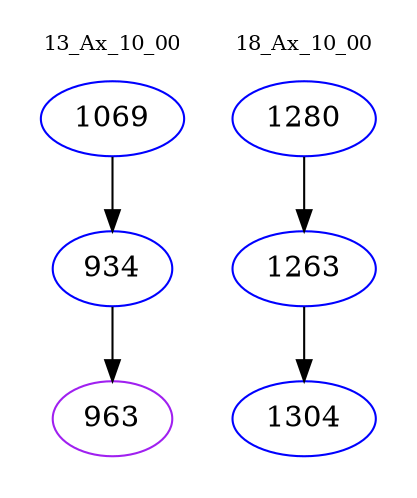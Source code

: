 digraph{
subgraph cluster_0 {
color = white
label = "13_Ax_10_00";
fontsize=10;
T0_1069 [label="1069", color="blue"]
T0_1069 -> T0_934 [color="black"]
T0_934 [label="934", color="blue"]
T0_934 -> T0_963 [color="black"]
T0_963 [label="963", color="purple"]
}
subgraph cluster_1 {
color = white
label = "18_Ax_10_00";
fontsize=10;
T1_1280 [label="1280", color="blue"]
T1_1280 -> T1_1263 [color="black"]
T1_1263 [label="1263", color="blue"]
T1_1263 -> T1_1304 [color="black"]
T1_1304 [label="1304", color="blue"]
}
}
